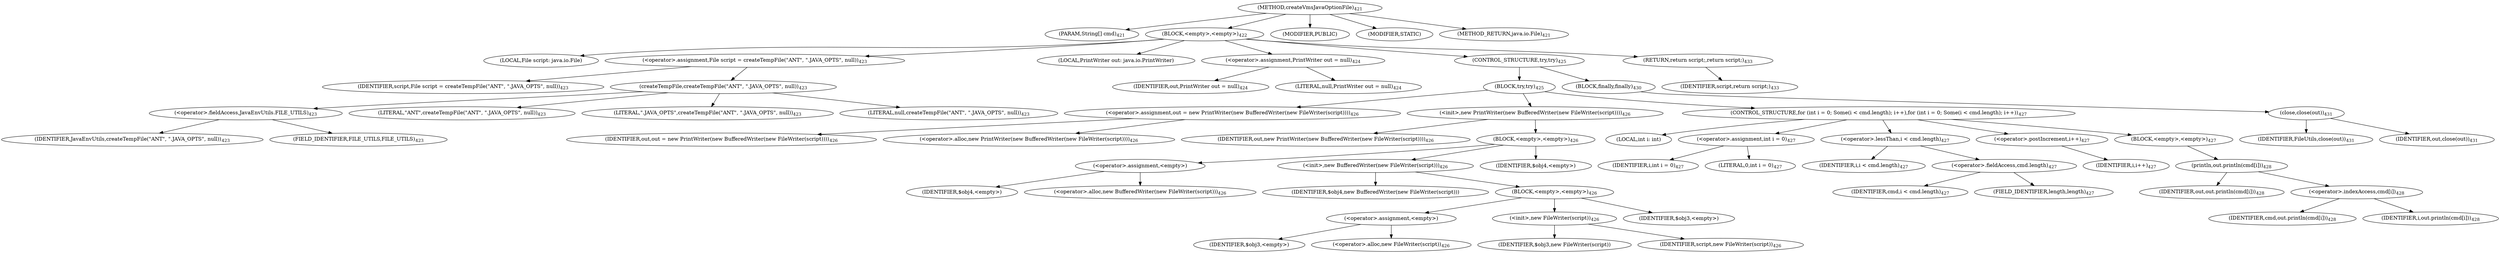 digraph "createVmsJavaOptionFile" {  
"578" [label = <(METHOD,createVmsJavaOptionFile)<SUB>421</SUB>> ]
"579" [label = <(PARAM,String[] cmd)<SUB>421</SUB>> ]
"580" [label = <(BLOCK,&lt;empty&gt;,&lt;empty&gt;)<SUB>422</SUB>> ]
"581" [label = <(LOCAL,File script: java.io.File)> ]
"582" [label = <(&lt;operator&gt;.assignment,File script = createTempFile(&quot;ANT&quot;, &quot;.JAVA_OPTS&quot;, null))<SUB>423</SUB>> ]
"583" [label = <(IDENTIFIER,script,File script = createTempFile(&quot;ANT&quot;, &quot;.JAVA_OPTS&quot;, null))<SUB>423</SUB>> ]
"584" [label = <(createTempFile,createTempFile(&quot;ANT&quot;, &quot;.JAVA_OPTS&quot;, null))<SUB>423</SUB>> ]
"585" [label = <(&lt;operator&gt;.fieldAccess,JavaEnvUtils.FILE_UTILS)<SUB>423</SUB>> ]
"586" [label = <(IDENTIFIER,JavaEnvUtils,createTempFile(&quot;ANT&quot;, &quot;.JAVA_OPTS&quot;, null))<SUB>423</SUB>> ]
"587" [label = <(FIELD_IDENTIFIER,FILE_UTILS,FILE_UTILS)<SUB>423</SUB>> ]
"588" [label = <(LITERAL,&quot;ANT&quot;,createTempFile(&quot;ANT&quot;, &quot;.JAVA_OPTS&quot;, null))<SUB>423</SUB>> ]
"589" [label = <(LITERAL,&quot;.JAVA_OPTS&quot;,createTempFile(&quot;ANT&quot;, &quot;.JAVA_OPTS&quot;, null))<SUB>423</SUB>> ]
"590" [label = <(LITERAL,null,createTempFile(&quot;ANT&quot;, &quot;.JAVA_OPTS&quot;, null))<SUB>423</SUB>> ]
"8" [label = <(LOCAL,PrintWriter out: java.io.PrintWriter)> ]
"591" [label = <(&lt;operator&gt;.assignment,PrintWriter out = null)<SUB>424</SUB>> ]
"592" [label = <(IDENTIFIER,out,PrintWriter out = null)<SUB>424</SUB>> ]
"593" [label = <(LITERAL,null,PrintWriter out = null)<SUB>424</SUB>> ]
"594" [label = <(CONTROL_STRUCTURE,try,try)<SUB>425</SUB>> ]
"595" [label = <(BLOCK,try,try)<SUB>425</SUB>> ]
"596" [label = <(&lt;operator&gt;.assignment,out = new PrintWriter(new BufferedWriter(new FileWriter(script))))<SUB>426</SUB>> ]
"597" [label = <(IDENTIFIER,out,out = new PrintWriter(new BufferedWriter(new FileWriter(script))))<SUB>426</SUB>> ]
"598" [label = <(&lt;operator&gt;.alloc,new PrintWriter(new BufferedWriter(new FileWriter(script))))<SUB>426</SUB>> ]
"599" [label = <(&lt;init&gt;,new PrintWriter(new BufferedWriter(new FileWriter(script))))<SUB>426</SUB>> ]
"7" [label = <(IDENTIFIER,out,new PrintWriter(new BufferedWriter(new FileWriter(script))))<SUB>426</SUB>> ]
"600" [label = <(BLOCK,&lt;empty&gt;,&lt;empty&gt;)<SUB>426</SUB>> ]
"601" [label = <(&lt;operator&gt;.assignment,&lt;empty&gt;)> ]
"602" [label = <(IDENTIFIER,$obj4,&lt;empty&gt;)> ]
"603" [label = <(&lt;operator&gt;.alloc,new BufferedWriter(new FileWriter(script)))<SUB>426</SUB>> ]
"604" [label = <(&lt;init&gt;,new BufferedWriter(new FileWriter(script)))<SUB>426</SUB>> ]
"605" [label = <(IDENTIFIER,$obj4,new BufferedWriter(new FileWriter(script)))> ]
"606" [label = <(BLOCK,&lt;empty&gt;,&lt;empty&gt;)<SUB>426</SUB>> ]
"607" [label = <(&lt;operator&gt;.assignment,&lt;empty&gt;)> ]
"608" [label = <(IDENTIFIER,$obj3,&lt;empty&gt;)> ]
"609" [label = <(&lt;operator&gt;.alloc,new FileWriter(script))<SUB>426</SUB>> ]
"610" [label = <(&lt;init&gt;,new FileWriter(script))<SUB>426</SUB>> ]
"611" [label = <(IDENTIFIER,$obj3,new FileWriter(script))> ]
"612" [label = <(IDENTIFIER,script,new FileWriter(script))<SUB>426</SUB>> ]
"613" [label = <(IDENTIFIER,$obj3,&lt;empty&gt;)> ]
"614" [label = <(IDENTIFIER,$obj4,&lt;empty&gt;)> ]
"615" [label = <(CONTROL_STRUCTURE,for (int i = 0; Some(i &lt; cmd.length); i++),for (int i = 0; Some(i &lt; cmd.length); i++))<SUB>427</SUB>> ]
"616" [label = <(LOCAL,int i: int)> ]
"617" [label = <(&lt;operator&gt;.assignment,int i = 0)<SUB>427</SUB>> ]
"618" [label = <(IDENTIFIER,i,int i = 0)<SUB>427</SUB>> ]
"619" [label = <(LITERAL,0,int i = 0)<SUB>427</SUB>> ]
"620" [label = <(&lt;operator&gt;.lessThan,i &lt; cmd.length)<SUB>427</SUB>> ]
"621" [label = <(IDENTIFIER,i,i &lt; cmd.length)<SUB>427</SUB>> ]
"622" [label = <(&lt;operator&gt;.fieldAccess,cmd.length)<SUB>427</SUB>> ]
"623" [label = <(IDENTIFIER,cmd,i &lt; cmd.length)<SUB>427</SUB>> ]
"624" [label = <(FIELD_IDENTIFIER,length,length)<SUB>427</SUB>> ]
"625" [label = <(&lt;operator&gt;.postIncrement,i++)<SUB>427</SUB>> ]
"626" [label = <(IDENTIFIER,i,i++)<SUB>427</SUB>> ]
"627" [label = <(BLOCK,&lt;empty&gt;,&lt;empty&gt;)<SUB>427</SUB>> ]
"628" [label = <(println,out.println(cmd[i]))<SUB>428</SUB>> ]
"629" [label = <(IDENTIFIER,out,out.println(cmd[i]))<SUB>428</SUB>> ]
"630" [label = <(&lt;operator&gt;.indexAccess,cmd[i])<SUB>428</SUB>> ]
"631" [label = <(IDENTIFIER,cmd,out.println(cmd[i]))<SUB>428</SUB>> ]
"632" [label = <(IDENTIFIER,i,out.println(cmd[i]))<SUB>428</SUB>> ]
"633" [label = <(BLOCK,finally,finally)<SUB>430</SUB>> ]
"634" [label = <(close,close(out))<SUB>431</SUB>> ]
"635" [label = <(IDENTIFIER,FileUtils,close(out))<SUB>431</SUB>> ]
"636" [label = <(IDENTIFIER,out,close(out))<SUB>431</SUB>> ]
"637" [label = <(RETURN,return script;,return script;)<SUB>433</SUB>> ]
"638" [label = <(IDENTIFIER,script,return script;)<SUB>433</SUB>> ]
"639" [label = <(MODIFIER,PUBLIC)> ]
"640" [label = <(MODIFIER,STATIC)> ]
"641" [label = <(METHOD_RETURN,java.io.File)<SUB>421</SUB>> ]
  "578" -> "579" 
  "578" -> "580" 
  "578" -> "639" 
  "578" -> "640" 
  "578" -> "641" 
  "580" -> "581" 
  "580" -> "582" 
  "580" -> "8" 
  "580" -> "591" 
  "580" -> "594" 
  "580" -> "637" 
  "582" -> "583" 
  "582" -> "584" 
  "584" -> "585" 
  "584" -> "588" 
  "584" -> "589" 
  "584" -> "590" 
  "585" -> "586" 
  "585" -> "587" 
  "591" -> "592" 
  "591" -> "593" 
  "594" -> "595" 
  "594" -> "633" 
  "595" -> "596" 
  "595" -> "599" 
  "595" -> "615" 
  "596" -> "597" 
  "596" -> "598" 
  "599" -> "7" 
  "599" -> "600" 
  "600" -> "601" 
  "600" -> "604" 
  "600" -> "614" 
  "601" -> "602" 
  "601" -> "603" 
  "604" -> "605" 
  "604" -> "606" 
  "606" -> "607" 
  "606" -> "610" 
  "606" -> "613" 
  "607" -> "608" 
  "607" -> "609" 
  "610" -> "611" 
  "610" -> "612" 
  "615" -> "616" 
  "615" -> "617" 
  "615" -> "620" 
  "615" -> "625" 
  "615" -> "627" 
  "617" -> "618" 
  "617" -> "619" 
  "620" -> "621" 
  "620" -> "622" 
  "622" -> "623" 
  "622" -> "624" 
  "625" -> "626" 
  "627" -> "628" 
  "628" -> "629" 
  "628" -> "630" 
  "630" -> "631" 
  "630" -> "632" 
  "633" -> "634" 
  "634" -> "635" 
  "634" -> "636" 
  "637" -> "638" 
}
